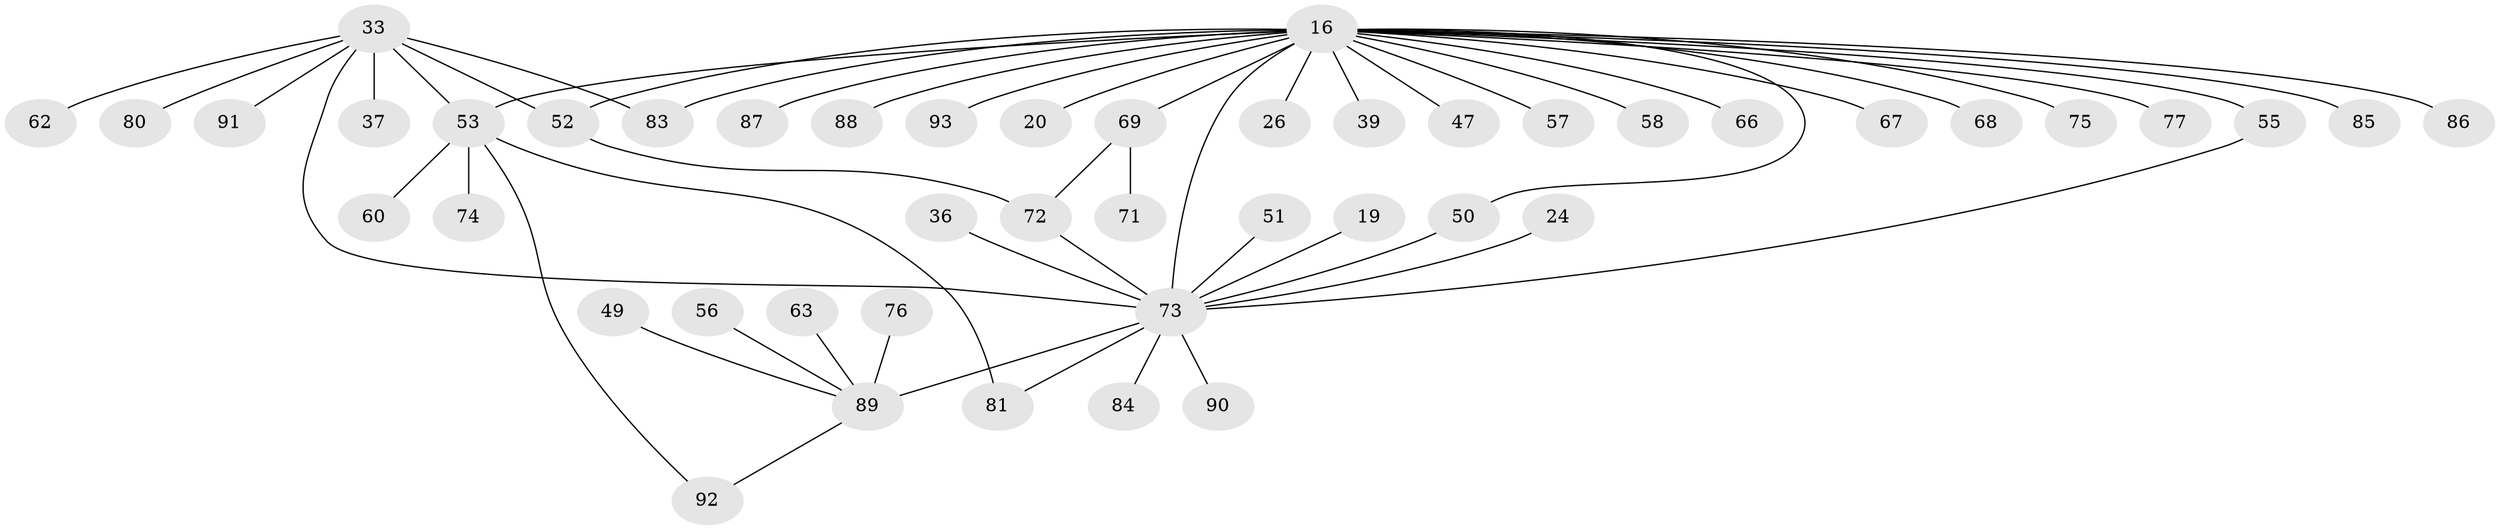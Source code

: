 // original degree distribution, {15: 0.010752688172043012, 8: 0.03225806451612903, 20: 0.010752688172043012, 2: 0.21505376344086022, 3: 0.11827956989247312, 5: 0.021505376344086023, 7: 0.010752688172043012, 1: 0.4946236559139785, 4: 0.043010752688172046, 12: 0.010752688172043012, 6: 0.021505376344086023, 9: 0.010752688172043012}
// Generated by graph-tools (version 1.1) at 2025/47/03/09/25 04:47:23]
// undirected, 46 vertices, 54 edges
graph export_dot {
graph [start="1"]
  node [color=gray90,style=filled];
  16 [super="+2+7"];
  19;
  20;
  24;
  26;
  33 [super="+22"];
  36;
  37;
  39;
  47;
  49;
  50 [super="+46"];
  51;
  52 [super="+15+30"];
  53 [super="+40"];
  55 [super="+43"];
  56;
  57;
  58 [super="+48"];
  60;
  62;
  63;
  66;
  67;
  68;
  69 [super="+65"];
  71;
  72 [super="+61"];
  73 [super="+64+3"];
  74;
  75;
  76;
  77;
  80;
  81 [super="+21+41+35+54+70+79"];
  83 [super="+12+44"];
  84 [super="+42"];
  85;
  86 [super="+34"];
  87;
  88 [super="+18"];
  89 [super="+45"];
  90;
  91;
  92;
  93 [super="+82"];
  16 -- 26;
  16 -- 39 [weight=3];
  16 -- 47;
  16 -- 55 [weight=2];
  16 -- 67;
  16 -- 75;
  16 -- 77;
  16 -- 85;
  16 -- 66;
  16 -- 68;
  16 -- 69 [weight=2];
  16 -- 20;
  16 -- 87;
  16 -- 52;
  16 -- 53 [weight=3];
  16 -- 57;
  16 -- 83;
  16 -- 88;
  16 -- 86;
  16 -- 58;
  16 -- 93;
  16 -- 73 [weight=4];
  16 -- 50;
  19 -- 73;
  24 -- 73;
  33 -- 37;
  33 -- 73 [weight=2];
  33 -- 80;
  33 -- 83;
  33 -- 52 [weight=2];
  33 -- 53 [weight=2];
  33 -- 91;
  33 -- 62;
  36 -- 73;
  49 -- 89;
  50 -- 73 [weight=2];
  51 -- 73;
  52 -- 72;
  53 -- 74;
  53 -- 92;
  53 -- 60;
  53 -- 81;
  55 -- 73;
  56 -- 89;
  63 -- 89;
  69 -- 71;
  69 -- 72;
  72 -- 73 [weight=3];
  73 -- 81;
  73 -- 84;
  73 -- 89 [weight=3];
  73 -- 90;
  76 -- 89;
  89 -- 92;
}

